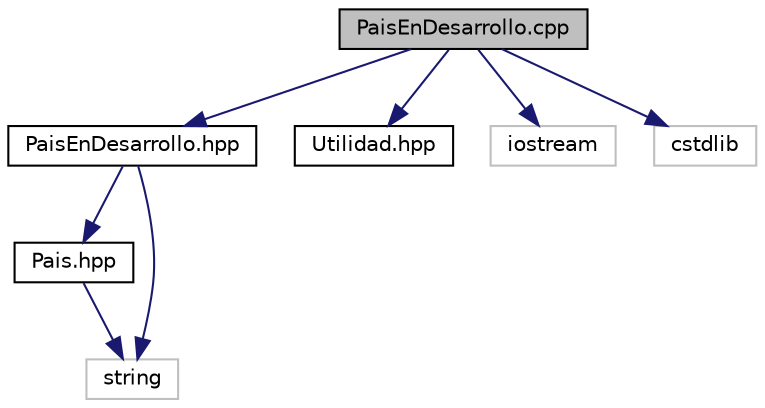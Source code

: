 digraph "PaisEnDesarrollo.cpp"
{
 // LATEX_PDF_SIZE
  edge [fontname="Helvetica",fontsize="10",labelfontname="Helvetica",labelfontsize="10"];
  node [fontname="Helvetica",fontsize="10",shape=record];
  Node1 [label="PaisEnDesarrollo.cpp",height=0.2,width=0.4,color="black", fillcolor="grey75", style="filled", fontcolor="black",tooltip="Implementación de la clase PaisEnDesarrollo."];
  Node1 -> Node2 [color="midnightblue",fontsize="10",style="solid",fontname="Helvetica"];
  Node2 [label="PaisEnDesarrollo.hpp",height=0.2,width=0.4,color="black", fillcolor="white", style="filled",URL="$_pais_en_desarrollo_8hpp.html",tooltip="Declaración de la clase PaisEnDesarrollo."];
  Node2 -> Node3 [color="midnightblue",fontsize="10",style="solid",fontname="Helvetica"];
  Node3 [label="Pais.hpp",height=0.2,width=0.4,color="black", fillcolor="white", style="filled",URL="$_pais_8hpp.html",tooltip="Definición de la clase base Pais."];
  Node3 -> Node4 [color="midnightblue",fontsize="10",style="solid",fontname="Helvetica"];
  Node4 [label="string",height=0.2,width=0.4,color="grey75", fillcolor="white", style="filled",tooltip=" "];
  Node2 -> Node4 [color="midnightblue",fontsize="10",style="solid",fontname="Helvetica"];
  Node1 -> Node5 [color="midnightblue",fontsize="10",style="solid",fontname="Helvetica"];
  Node5 [label="Utilidad.hpp",height=0.2,width=0.4,color="black", fillcolor="white", style="filled",URL="$_utilidad_8hpp.html",tooltip="Define funciones útiles para trabajar con números primos."];
  Node1 -> Node6 [color="midnightblue",fontsize="10",style="solid",fontname="Helvetica"];
  Node6 [label="iostream",height=0.2,width=0.4,color="grey75", fillcolor="white", style="filled",tooltip=" "];
  Node1 -> Node7 [color="midnightblue",fontsize="10",style="solid",fontname="Helvetica"];
  Node7 [label="cstdlib",height=0.2,width=0.4,color="grey75", fillcolor="white", style="filled",tooltip=" "];
}
